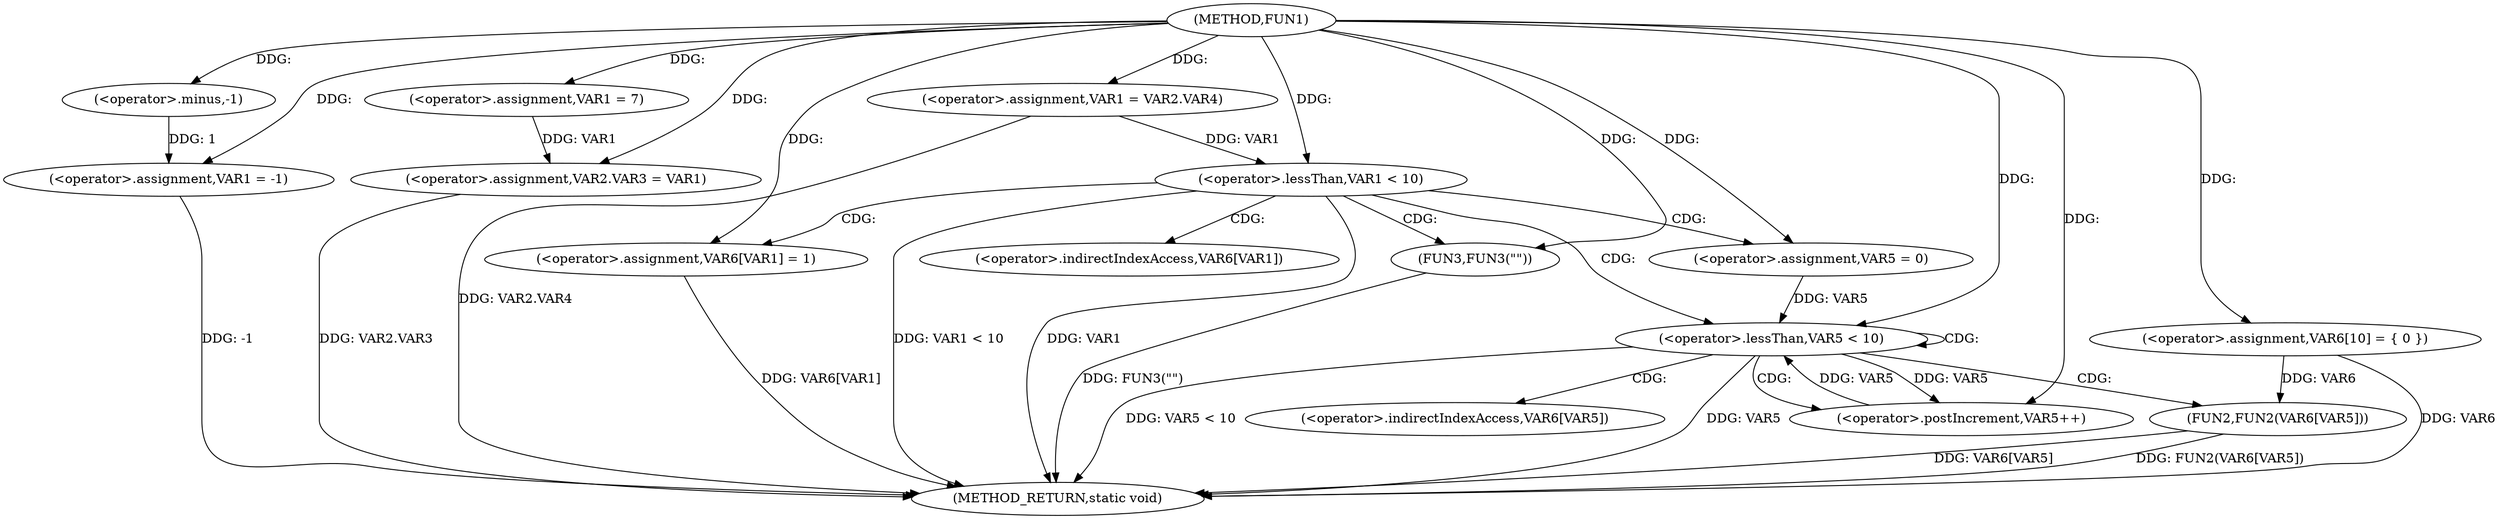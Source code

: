 digraph FUN1 {  
"1000100" [label = "(METHOD,FUN1)" ]
"1000156" [label = "(METHOD_RETURN,static void)" ]
"1000104" [label = "(<operator>.assignment,VAR1 = -1)" ]
"1000106" [label = "(<operator>.minus,-1)" ]
"1000108" [label = "(<operator>.assignment,VAR1 = 7)" ]
"1000111" [label = "(<operator>.assignment,VAR2.VAR3 = VAR1)" ]
"1000118" [label = "(<operator>.assignment,VAR1 = VAR2.VAR4)" ]
"1000126" [label = "(<operator>.assignment,VAR6[10] = { 0 })" ]
"1000129" [label = "(<operator>.lessThan,VAR1 < 10)" ]
"1000133" [label = "(<operator>.assignment,VAR6[VAR1] = 1)" ]
"1000139" [label = "(<operator>.assignment,VAR5 = 0)" ]
"1000142" [label = "(<operator>.lessThan,VAR5 < 10)" ]
"1000145" [label = "(<operator>.postIncrement,VAR5++)" ]
"1000148" [label = "(FUN2,FUN2(VAR6[VAR5]))" ]
"1000154" [label = "(FUN3,FUN3(\"\"))" ]
"1000134" [label = "(<operator>.indirectIndexAccess,VAR6[VAR1])" ]
"1000149" [label = "(<operator>.indirectIndexAccess,VAR6[VAR5])" ]
  "1000142" -> "1000156"  [ label = "DDG: VAR5 < 10"] 
  "1000126" -> "1000156"  [ label = "DDG: VAR6"] 
  "1000154" -> "1000156"  [ label = "DDG: FUN3(\"\")"] 
  "1000118" -> "1000156"  [ label = "DDG: VAR2.VAR4"] 
  "1000104" -> "1000156"  [ label = "DDG: -1"] 
  "1000129" -> "1000156"  [ label = "DDG: VAR1"] 
  "1000129" -> "1000156"  [ label = "DDG: VAR1 < 10"] 
  "1000133" -> "1000156"  [ label = "DDG: VAR6[VAR1]"] 
  "1000148" -> "1000156"  [ label = "DDG: VAR6[VAR5]"] 
  "1000148" -> "1000156"  [ label = "DDG: FUN2(VAR6[VAR5])"] 
  "1000111" -> "1000156"  [ label = "DDG: VAR2.VAR3"] 
  "1000142" -> "1000156"  [ label = "DDG: VAR5"] 
  "1000106" -> "1000104"  [ label = "DDG: 1"] 
  "1000100" -> "1000104"  [ label = "DDG: "] 
  "1000100" -> "1000106"  [ label = "DDG: "] 
  "1000100" -> "1000108"  [ label = "DDG: "] 
  "1000108" -> "1000111"  [ label = "DDG: VAR1"] 
  "1000100" -> "1000111"  [ label = "DDG: "] 
  "1000100" -> "1000118"  [ label = "DDG: "] 
  "1000100" -> "1000126"  [ label = "DDG: "] 
  "1000118" -> "1000129"  [ label = "DDG: VAR1"] 
  "1000100" -> "1000129"  [ label = "DDG: "] 
  "1000100" -> "1000133"  [ label = "DDG: "] 
  "1000100" -> "1000139"  [ label = "DDG: "] 
  "1000139" -> "1000142"  [ label = "DDG: VAR5"] 
  "1000145" -> "1000142"  [ label = "DDG: VAR5"] 
  "1000100" -> "1000142"  [ label = "DDG: "] 
  "1000142" -> "1000145"  [ label = "DDG: VAR5"] 
  "1000100" -> "1000145"  [ label = "DDG: "] 
  "1000126" -> "1000148"  [ label = "DDG: VAR6"] 
  "1000100" -> "1000154"  [ label = "DDG: "] 
  "1000129" -> "1000142"  [ label = "CDG: "] 
  "1000129" -> "1000154"  [ label = "CDG: "] 
  "1000129" -> "1000139"  [ label = "CDG: "] 
  "1000129" -> "1000133"  [ label = "CDG: "] 
  "1000129" -> "1000134"  [ label = "CDG: "] 
  "1000142" -> "1000142"  [ label = "CDG: "] 
  "1000142" -> "1000145"  [ label = "CDG: "] 
  "1000142" -> "1000148"  [ label = "CDG: "] 
  "1000142" -> "1000149"  [ label = "CDG: "] 
}
